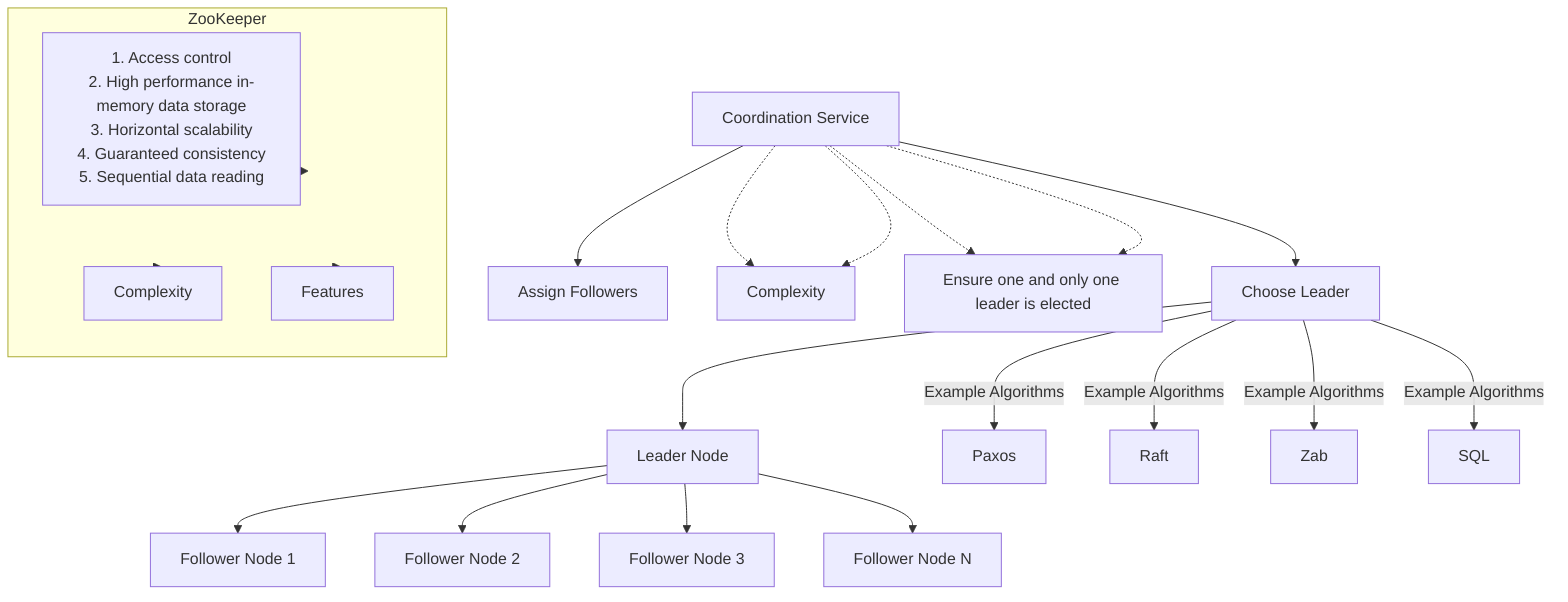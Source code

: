 graph TD;
    Coordination_Service --> Choose_Leader;
    Coordination_Service --> Assign_Followers;
    Choose_Leader --> Leader_Node;
    Leader_Node --> Follower_Node1;
    Leader_Node --> Follower_Node2;
    Leader_Node --> Follower_Node3;
    Leader_Node --> Follower_NodeN;

    Coordination_Service[Coordination Service];
    Choose_Leader[Choose Leader];
    Assign_Followers[Assign Followers];
    Leader_Node[Leader Node];
    Follower_Node1[Follower Node 1];
    Follower_Node2[Follower Node 2];
    Follower_Node3[Follower Node 3];
    Follower_NodeN[Follower Node N];

    ZooKeeper --> Advantages;
    ZooKeeper --> Disadvantages;
    ZooKeeper --> Features;

    Coordination_Service[Coordination Service];
    ZooKeeper[ZooKeeper];
    Advantages[Advantages];
    Disadvantages[Disadvantages];
    Features[Features];

    Choose_Leader -->|Example Algorithms| Paxos;
    Choose_Leader -->|Example Algorithms| Raft;
    Choose_Leader -->|Example Algorithms| Zab;
    Choose_Leader -->|Example Algorithms| SQL;

    Coordination_Service -.-> Complexity;
    Coordination_Service -.-> One_Leader;

    Complexity[Complexity];
    One_Leader["Ensure one and only one leader is elected"];

    Paxos["Paxos"];
    Raft["Raft"];
    Zab["Zab"];
    SQL["SQL"];

    Coordination_Service -.-> Complexity;
    Coordination_Service -.-> One_Leader;

    Complexity[Complexity];
    One_Leader["Ensure one and only one leader is elected"];

    Advantages["1. Access control\n2. High performance in-memory data storage\n3. Horizontal scalability\n4. Guaranteed consistency\n5. Sequential data reading"];
    Disadvantages["Complexity"];

    subgraph ZooKeeper
        Advantages
        Disadvantages
        Features
    end